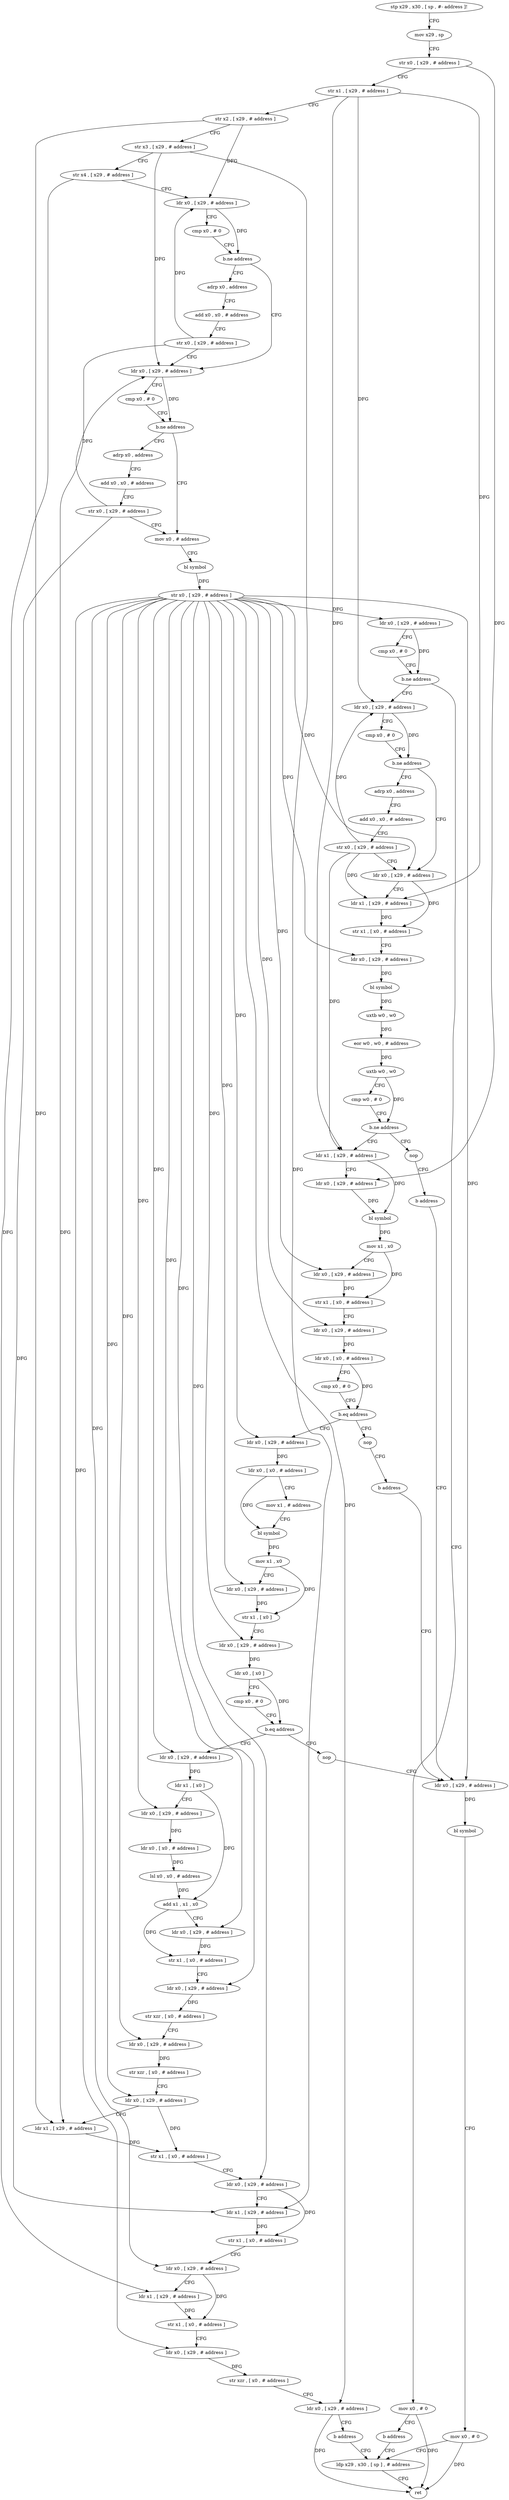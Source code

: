 digraph "func" {
"4318384" [label = "stp x29 , x30 , [ sp , #- address ]!" ]
"4318388" [label = "mov x29 , sp" ]
"4318392" [label = "str x0 , [ x29 , # address ]" ]
"4318396" [label = "str x1 , [ x29 , # address ]" ]
"4318400" [label = "str x2 , [ x29 , # address ]" ]
"4318404" [label = "str x3 , [ x29 , # address ]" ]
"4318408" [label = "str x4 , [ x29 , # address ]" ]
"4318412" [label = "ldr x0 , [ x29 , # address ]" ]
"4318416" [label = "cmp x0 , # 0" ]
"4318420" [label = "b.ne address" ]
"4318436" [label = "ldr x0 , [ x29 , # address ]" ]
"4318424" [label = "adrp x0 , address" ]
"4318440" [label = "cmp x0 , # 0" ]
"4318444" [label = "b.ne address" ]
"4318460" [label = "mov x0 , # address" ]
"4318448" [label = "adrp x0 , address" ]
"4318428" [label = "add x0 , x0 , # address" ]
"4318432" [label = "str x0 , [ x29 , # address ]" ]
"4318464" [label = "bl symbol" ]
"4318468" [label = "str x0 , [ x29 , # address ]" ]
"4318472" [label = "ldr x0 , [ x29 , # address ]" ]
"4318476" [label = "cmp x0 , # 0" ]
"4318480" [label = "b.ne address" ]
"4318492" [label = "ldr x0 , [ x29 , # address ]" ]
"4318484" [label = "mov x0 , # 0" ]
"4318452" [label = "add x0 , x0 , # address" ]
"4318456" [label = "str x0 , [ x29 , # address ]" ]
"4318496" [label = "cmp x0 , # 0" ]
"4318500" [label = "b.ne address" ]
"4318516" [label = "ldr x0 , [ x29 , # address ]" ]
"4318504" [label = "adrp x0 , address" ]
"4318488" [label = "b address" ]
"4318772" [label = "ldp x29 , x30 , [ sp ] , # address" ]
"4318520" [label = "ldr x1 , [ x29 , # address ]" ]
"4318524" [label = "str x1 , [ x0 , # address ]" ]
"4318528" [label = "ldr x0 , [ x29 , # address ]" ]
"4318532" [label = "bl symbol" ]
"4318536" [label = "uxtb w0 , w0" ]
"4318540" [label = "eor w0 , w0 , # address" ]
"4318544" [label = "uxtb w0 , w0" ]
"4318548" [label = "cmp w0 , # 0" ]
"4318552" [label = "b.ne address" ]
"4318740" [label = "nop" ]
"4318556" [label = "ldr x1 , [ x29 , # address ]" ]
"4318508" [label = "add x0 , x0 , # address" ]
"4318512" [label = "str x0 , [ x29 , # address ]" ]
"4318776" [label = "ret" ]
"4318744" [label = "b address" ]
"4318760" [label = "ldr x0 , [ x29 , # address ]" ]
"4318560" [label = "ldr x0 , [ x29 , # address ]" ]
"4318564" [label = "bl symbol" ]
"4318568" [label = "mov x1 , x0" ]
"4318572" [label = "ldr x0 , [ x29 , # address ]" ]
"4318576" [label = "str x1 , [ x0 , # address ]" ]
"4318580" [label = "ldr x0 , [ x29 , # address ]" ]
"4318584" [label = "ldr x0 , [ x0 , # address ]" ]
"4318588" [label = "cmp x0 , # 0" ]
"4318592" [label = "b.eq address" ]
"4318748" [label = "nop" ]
"4318596" [label = "ldr x0 , [ x29 , # address ]" ]
"4318764" [label = "bl symbol" ]
"4318768" [label = "mov x0 , # 0" ]
"4318752" [label = "b address" ]
"4318600" [label = "ldr x0 , [ x0 , # address ]" ]
"4318604" [label = "mov x1 , # address" ]
"4318608" [label = "bl symbol" ]
"4318612" [label = "mov x1 , x0" ]
"4318616" [label = "ldr x0 , [ x29 , # address ]" ]
"4318620" [label = "str x1 , [ x0 ]" ]
"4318624" [label = "ldr x0 , [ x29 , # address ]" ]
"4318628" [label = "ldr x0 , [ x0 ]" ]
"4318632" [label = "cmp x0 , # 0" ]
"4318636" [label = "b.eq address" ]
"4318756" [label = "nop" ]
"4318640" [label = "ldr x0 , [ x29 , # address ]" ]
"4318644" [label = "ldr x1 , [ x0 ]" ]
"4318648" [label = "ldr x0 , [ x29 , # address ]" ]
"4318652" [label = "ldr x0 , [ x0 , # address ]" ]
"4318656" [label = "lsl x0 , x0 , # address" ]
"4318660" [label = "add x1 , x1 , x0" ]
"4318664" [label = "ldr x0 , [ x29 , # address ]" ]
"4318668" [label = "str x1 , [ x0 , # address ]" ]
"4318672" [label = "ldr x0 , [ x29 , # address ]" ]
"4318676" [label = "str xzr , [ x0 , # address ]" ]
"4318680" [label = "ldr x0 , [ x29 , # address ]" ]
"4318684" [label = "str xzr , [ x0 , # address ]" ]
"4318688" [label = "ldr x0 , [ x29 , # address ]" ]
"4318692" [label = "ldr x1 , [ x29 , # address ]" ]
"4318696" [label = "str x1 , [ x0 , # address ]" ]
"4318700" [label = "ldr x0 , [ x29 , # address ]" ]
"4318704" [label = "ldr x1 , [ x29 , # address ]" ]
"4318708" [label = "str x1 , [ x0 , # address ]" ]
"4318712" [label = "ldr x0 , [ x29 , # address ]" ]
"4318716" [label = "ldr x1 , [ x29 , # address ]" ]
"4318720" [label = "str x1 , [ x0 , # address ]" ]
"4318724" [label = "ldr x0 , [ x29 , # address ]" ]
"4318728" [label = "str xzr , [ x0 , # address ]" ]
"4318732" [label = "ldr x0 , [ x29 , # address ]" ]
"4318736" [label = "b address" ]
"4318384" -> "4318388" [ label = "CFG" ]
"4318388" -> "4318392" [ label = "CFG" ]
"4318392" -> "4318396" [ label = "CFG" ]
"4318392" -> "4318560" [ label = "DFG" ]
"4318396" -> "4318400" [ label = "CFG" ]
"4318396" -> "4318492" [ label = "DFG" ]
"4318396" -> "4318520" [ label = "DFG" ]
"4318396" -> "4318556" [ label = "DFG" ]
"4318400" -> "4318404" [ label = "CFG" ]
"4318400" -> "4318412" [ label = "DFG" ]
"4318400" -> "4318692" [ label = "DFG" ]
"4318404" -> "4318408" [ label = "CFG" ]
"4318404" -> "4318436" [ label = "DFG" ]
"4318404" -> "4318704" [ label = "DFG" ]
"4318408" -> "4318412" [ label = "CFG" ]
"4318408" -> "4318716" [ label = "DFG" ]
"4318412" -> "4318416" [ label = "CFG" ]
"4318412" -> "4318420" [ label = "DFG" ]
"4318416" -> "4318420" [ label = "CFG" ]
"4318420" -> "4318436" [ label = "CFG" ]
"4318420" -> "4318424" [ label = "CFG" ]
"4318436" -> "4318440" [ label = "CFG" ]
"4318436" -> "4318444" [ label = "DFG" ]
"4318424" -> "4318428" [ label = "CFG" ]
"4318440" -> "4318444" [ label = "CFG" ]
"4318444" -> "4318460" [ label = "CFG" ]
"4318444" -> "4318448" [ label = "CFG" ]
"4318460" -> "4318464" [ label = "CFG" ]
"4318448" -> "4318452" [ label = "CFG" ]
"4318428" -> "4318432" [ label = "CFG" ]
"4318432" -> "4318436" [ label = "CFG" ]
"4318432" -> "4318412" [ label = "DFG" ]
"4318432" -> "4318692" [ label = "DFG" ]
"4318464" -> "4318468" [ label = "DFG" ]
"4318468" -> "4318472" [ label = "DFG" ]
"4318468" -> "4318516" [ label = "DFG" ]
"4318468" -> "4318528" [ label = "DFG" ]
"4318468" -> "4318572" [ label = "DFG" ]
"4318468" -> "4318580" [ label = "DFG" ]
"4318468" -> "4318760" [ label = "DFG" ]
"4318468" -> "4318596" [ label = "DFG" ]
"4318468" -> "4318616" [ label = "DFG" ]
"4318468" -> "4318624" [ label = "DFG" ]
"4318468" -> "4318640" [ label = "DFG" ]
"4318468" -> "4318648" [ label = "DFG" ]
"4318468" -> "4318664" [ label = "DFG" ]
"4318468" -> "4318672" [ label = "DFG" ]
"4318468" -> "4318680" [ label = "DFG" ]
"4318468" -> "4318688" [ label = "DFG" ]
"4318468" -> "4318700" [ label = "DFG" ]
"4318468" -> "4318712" [ label = "DFG" ]
"4318468" -> "4318724" [ label = "DFG" ]
"4318468" -> "4318732" [ label = "DFG" ]
"4318472" -> "4318476" [ label = "CFG" ]
"4318472" -> "4318480" [ label = "DFG" ]
"4318476" -> "4318480" [ label = "CFG" ]
"4318480" -> "4318492" [ label = "CFG" ]
"4318480" -> "4318484" [ label = "CFG" ]
"4318492" -> "4318496" [ label = "CFG" ]
"4318492" -> "4318500" [ label = "DFG" ]
"4318484" -> "4318488" [ label = "CFG" ]
"4318484" -> "4318776" [ label = "DFG" ]
"4318452" -> "4318456" [ label = "CFG" ]
"4318456" -> "4318460" [ label = "CFG" ]
"4318456" -> "4318436" [ label = "DFG" ]
"4318456" -> "4318704" [ label = "DFG" ]
"4318496" -> "4318500" [ label = "CFG" ]
"4318500" -> "4318516" [ label = "CFG" ]
"4318500" -> "4318504" [ label = "CFG" ]
"4318516" -> "4318520" [ label = "CFG" ]
"4318516" -> "4318524" [ label = "DFG" ]
"4318504" -> "4318508" [ label = "CFG" ]
"4318488" -> "4318772" [ label = "CFG" ]
"4318772" -> "4318776" [ label = "CFG" ]
"4318520" -> "4318524" [ label = "DFG" ]
"4318524" -> "4318528" [ label = "CFG" ]
"4318528" -> "4318532" [ label = "DFG" ]
"4318532" -> "4318536" [ label = "DFG" ]
"4318536" -> "4318540" [ label = "DFG" ]
"4318540" -> "4318544" [ label = "DFG" ]
"4318544" -> "4318548" [ label = "CFG" ]
"4318544" -> "4318552" [ label = "DFG" ]
"4318548" -> "4318552" [ label = "CFG" ]
"4318552" -> "4318740" [ label = "CFG" ]
"4318552" -> "4318556" [ label = "CFG" ]
"4318740" -> "4318744" [ label = "CFG" ]
"4318556" -> "4318560" [ label = "CFG" ]
"4318556" -> "4318564" [ label = "DFG" ]
"4318508" -> "4318512" [ label = "CFG" ]
"4318512" -> "4318516" [ label = "CFG" ]
"4318512" -> "4318492" [ label = "DFG" ]
"4318512" -> "4318520" [ label = "DFG" ]
"4318512" -> "4318556" [ label = "DFG" ]
"4318744" -> "4318760" [ label = "CFG" ]
"4318760" -> "4318764" [ label = "DFG" ]
"4318560" -> "4318564" [ label = "DFG" ]
"4318564" -> "4318568" [ label = "DFG" ]
"4318568" -> "4318572" [ label = "CFG" ]
"4318568" -> "4318576" [ label = "DFG" ]
"4318572" -> "4318576" [ label = "DFG" ]
"4318576" -> "4318580" [ label = "CFG" ]
"4318580" -> "4318584" [ label = "DFG" ]
"4318584" -> "4318588" [ label = "CFG" ]
"4318584" -> "4318592" [ label = "DFG" ]
"4318588" -> "4318592" [ label = "CFG" ]
"4318592" -> "4318748" [ label = "CFG" ]
"4318592" -> "4318596" [ label = "CFG" ]
"4318748" -> "4318752" [ label = "CFG" ]
"4318596" -> "4318600" [ label = "DFG" ]
"4318764" -> "4318768" [ label = "CFG" ]
"4318768" -> "4318772" [ label = "CFG" ]
"4318768" -> "4318776" [ label = "DFG" ]
"4318752" -> "4318760" [ label = "CFG" ]
"4318600" -> "4318604" [ label = "CFG" ]
"4318600" -> "4318608" [ label = "DFG" ]
"4318604" -> "4318608" [ label = "CFG" ]
"4318608" -> "4318612" [ label = "DFG" ]
"4318612" -> "4318616" [ label = "CFG" ]
"4318612" -> "4318620" [ label = "DFG" ]
"4318616" -> "4318620" [ label = "DFG" ]
"4318620" -> "4318624" [ label = "CFG" ]
"4318624" -> "4318628" [ label = "DFG" ]
"4318628" -> "4318632" [ label = "CFG" ]
"4318628" -> "4318636" [ label = "DFG" ]
"4318632" -> "4318636" [ label = "CFG" ]
"4318636" -> "4318756" [ label = "CFG" ]
"4318636" -> "4318640" [ label = "CFG" ]
"4318756" -> "4318760" [ label = "CFG" ]
"4318640" -> "4318644" [ label = "DFG" ]
"4318644" -> "4318648" [ label = "CFG" ]
"4318644" -> "4318660" [ label = "DFG" ]
"4318648" -> "4318652" [ label = "DFG" ]
"4318652" -> "4318656" [ label = "DFG" ]
"4318656" -> "4318660" [ label = "DFG" ]
"4318660" -> "4318664" [ label = "CFG" ]
"4318660" -> "4318668" [ label = "DFG" ]
"4318664" -> "4318668" [ label = "DFG" ]
"4318668" -> "4318672" [ label = "CFG" ]
"4318672" -> "4318676" [ label = "DFG" ]
"4318676" -> "4318680" [ label = "CFG" ]
"4318680" -> "4318684" [ label = "DFG" ]
"4318684" -> "4318688" [ label = "CFG" ]
"4318688" -> "4318692" [ label = "CFG" ]
"4318688" -> "4318696" [ label = "DFG" ]
"4318692" -> "4318696" [ label = "DFG" ]
"4318696" -> "4318700" [ label = "CFG" ]
"4318700" -> "4318704" [ label = "CFG" ]
"4318700" -> "4318708" [ label = "DFG" ]
"4318704" -> "4318708" [ label = "DFG" ]
"4318708" -> "4318712" [ label = "CFG" ]
"4318712" -> "4318716" [ label = "CFG" ]
"4318712" -> "4318720" [ label = "DFG" ]
"4318716" -> "4318720" [ label = "DFG" ]
"4318720" -> "4318724" [ label = "CFG" ]
"4318724" -> "4318728" [ label = "DFG" ]
"4318728" -> "4318732" [ label = "CFG" ]
"4318732" -> "4318736" [ label = "CFG" ]
"4318732" -> "4318776" [ label = "DFG" ]
"4318736" -> "4318772" [ label = "CFG" ]
}

